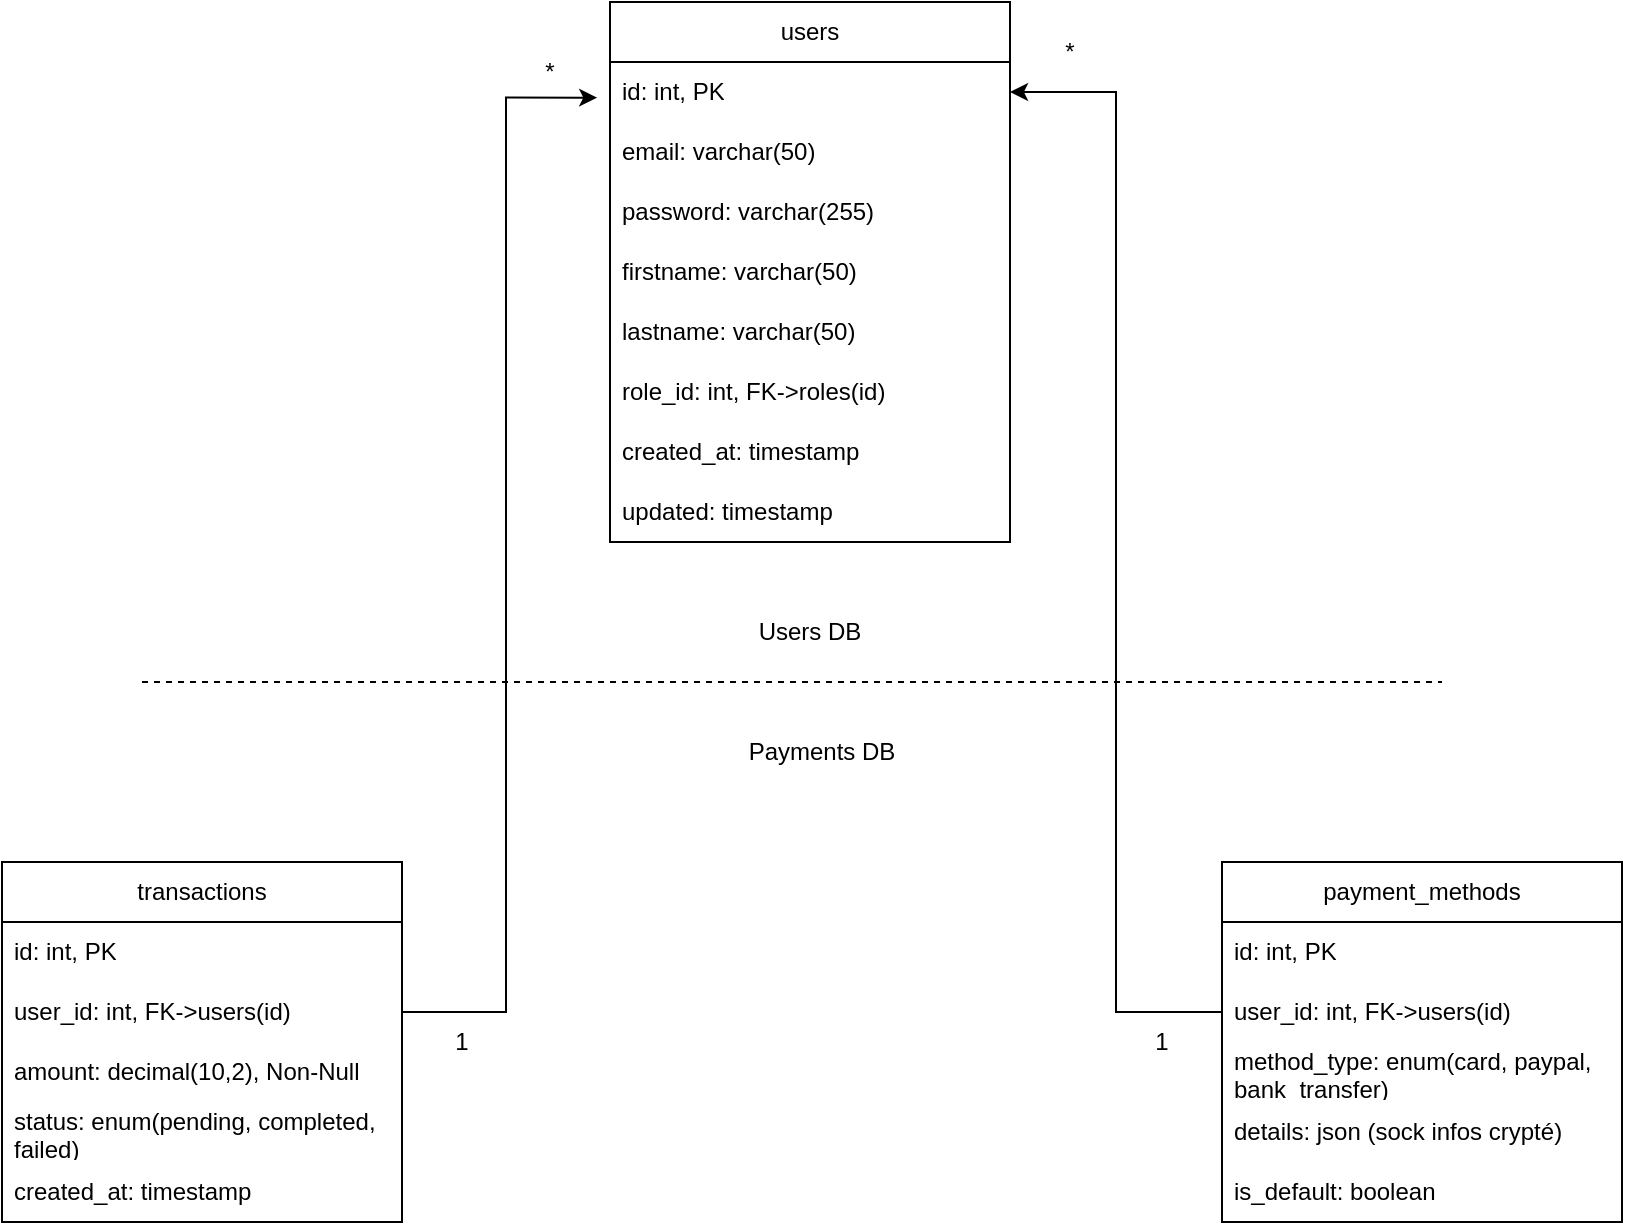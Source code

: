<mxfile version="24.7.7">
  <diagram name="Page-1" id="HTvIIr98uRL_a_d4ipdB">
    <mxGraphModel dx="1434" dy="772" grid="1" gridSize="10" guides="1" tooltips="1" connect="1" arrows="1" fold="1" page="1" pageScale="1" pageWidth="827" pageHeight="1169" math="0" shadow="0">
      <root>
        <mxCell id="0" />
        <mxCell id="1" parent="0" />
        <mxCell id="pW8ajcac4fSttpCpemU--8" value="transactions" style="swimlane;fontStyle=0;childLayout=stackLayout;horizontal=1;startSize=30;horizontalStack=0;resizeParent=1;resizeParentMax=0;resizeLast=0;collapsible=1;marginBottom=0;whiteSpace=wrap;html=1;direction=east;" parent="1" vertex="1">
          <mxGeometry x="10" y="440" width="200" height="180" as="geometry">
            <mxRectangle x="70" y="250" width="70" height="30" as="alternateBounds" />
          </mxGeometry>
        </mxCell>
        <mxCell id="pW8ajcac4fSttpCpemU--9" value="id: int, PK" style="text;strokeColor=none;fillColor=none;align=left;verticalAlign=middle;spacingLeft=4;spacingRight=4;overflow=hidden;points=[[0,0.5],[1,0.5]];portConstraint=eastwest;rotatable=0;whiteSpace=wrap;html=1;" parent="pW8ajcac4fSttpCpemU--8" vertex="1">
          <mxGeometry y="30" width="200" height="30" as="geometry" />
        </mxCell>
        <mxCell id="pW8ajcac4fSttpCpemU--40" value="user_id: int, FK-&amp;gt;users(id)" style="text;strokeColor=none;fillColor=none;align=left;verticalAlign=middle;spacingLeft=4;spacingRight=4;overflow=hidden;points=[[0,0.5],[1,0.5]];portConstraint=eastwest;rotatable=0;whiteSpace=wrap;html=1;" parent="pW8ajcac4fSttpCpemU--8" vertex="1">
          <mxGeometry y="60" width="200" height="30" as="geometry" />
        </mxCell>
        <mxCell id="pW8ajcac4fSttpCpemU--41" value="amount: decimal(10,2), Non-Null" style="text;strokeColor=none;fillColor=none;align=left;verticalAlign=middle;spacingLeft=4;spacingRight=4;overflow=hidden;points=[[0,0.5],[1,0.5]];portConstraint=eastwest;rotatable=0;whiteSpace=wrap;html=1;" parent="pW8ajcac4fSttpCpemU--8" vertex="1">
          <mxGeometry y="90" width="200" height="30" as="geometry" />
        </mxCell>
        <mxCell id="pW8ajcac4fSttpCpemU--42" value="status: enum(pending, completed, failed)" style="text;strokeColor=none;fillColor=none;align=left;verticalAlign=middle;spacingLeft=4;spacingRight=4;overflow=hidden;points=[[0,0.5],[1,0.5]];portConstraint=eastwest;rotatable=0;whiteSpace=wrap;html=1;" parent="pW8ajcac4fSttpCpemU--8" vertex="1">
          <mxGeometry y="120" width="200" height="30" as="geometry" />
        </mxCell>
        <mxCell id="pW8ajcac4fSttpCpemU--43" value="created_at: timestamp" style="text;strokeColor=none;fillColor=none;align=left;verticalAlign=middle;spacingLeft=4;spacingRight=4;overflow=hidden;points=[[0,0.5],[1,0.5]];portConstraint=eastwest;rotatable=0;whiteSpace=wrap;html=1;" parent="pW8ajcac4fSttpCpemU--8" vertex="1">
          <mxGeometry y="150" width="200" height="30" as="geometry" />
        </mxCell>
        <mxCell id="r-kijd12sUwCmonQnRA--1" value="payment_methods" style="swimlane;fontStyle=0;childLayout=stackLayout;horizontal=1;startSize=30;horizontalStack=0;resizeParent=1;resizeParentMax=0;resizeLast=0;collapsible=1;marginBottom=0;whiteSpace=wrap;html=1;direction=east;" parent="1" vertex="1">
          <mxGeometry x="620" y="440" width="200" height="180" as="geometry">
            <mxRectangle x="70" y="250" width="70" height="30" as="alternateBounds" />
          </mxGeometry>
        </mxCell>
        <mxCell id="r-kijd12sUwCmonQnRA--2" value="id: int, PK" style="text;strokeColor=none;fillColor=none;align=left;verticalAlign=middle;spacingLeft=4;spacingRight=4;overflow=hidden;points=[[0,0.5],[1,0.5]];portConstraint=eastwest;rotatable=0;whiteSpace=wrap;html=1;" parent="r-kijd12sUwCmonQnRA--1" vertex="1">
          <mxGeometry y="30" width="200" height="30" as="geometry" />
        </mxCell>
        <mxCell id="r-kijd12sUwCmonQnRA--3" value="user_id: int, FK-&amp;gt;users(id)" style="text;strokeColor=none;fillColor=none;align=left;verticalAlign=middle;spacingLeft=4;spacingRight=4;overflow=hidden;points=[[0,0.5],[1,0.5]];portConstraint=eastwest;rotatable=0;whiteSpace=wrap;html=1;" parent="r-kijd12sUwCmonQnRA--1" vertex="1">
          <mxGeometry y="60" width="200" height="30" as="geometry" />
        </mxCell>
        <mxCell id="r-kijd12sUwCmonQnRA--8" value="method_type: enum(card, paypal, bank_transfer)" style="text;strokeColor=none;fillColor=none;align=left;verticalAlign=middle;spacingLeft=4;spacingRight=4;overflow=hidden;points=[[0,0.5],[1,0.5]];portConstraint=eastwest;rotatable=0;whiteSpace=wrap;html=1;" parent="r-kijd12sUwCmonQnRA--1" vertex="1">
          <mxGeometry y="90" width="200" height="30" as="geometry" />
        </mxCell>
        <mxCell id="r-kijd12sUwCmonQnRA--4" value="details: json (sock infos crypté)" style="text;strokeColor=none;fillColor=none;align=left;verticalAlign=middle;spacingLeft=4;spacingRight=4;overflow=hidden;points=[[0,0.5],[1,0.5]];portConstraint=eastwest;rotatable=0;whiteSpace=wrap;html=1;" parent="r-kijd12sUwCmonQnRA--1" vertex="1">
          <mxGeometry y="120" width="200" height="30" as="geometry" />
        </mxCell>
        <mxCell id="r-kijd12sUwCmonQnRA--5" value="is_default: boolean" style="text;strokeColor=none;fillColor=none;align=left;verticalAlign=middle;spacingLeft=4;spacingRight=4;overflow=hidden;points=[[0,0.5],[1,0.5]];portConstraint=eastwest;rotatable=0;whiteSpace=wrap;html=1;" parent="r-kijd12sUwCmonQnRA--1" vertex="1">
          <mxGeometry y="150" width="200" height="30" as="geometry" />
        </mxCell>
        <mxCell id="_INb4RHrN6DYz6TeiQXN-1" value="" style="endArrow=none;dashed=1;html=1;rounded=0;" parent="1" edge="1">
          <mxGeometry width="50" height="50" relative="1" as="geometry">
            <mxPoint x="80" y="350" as="sourcePoint" />
            <mxPoint x="730" y="350" as="targetPoint" />
          </mxGeometry>
        </mxCell>
        <mxCell id="_INb4RHrN6DYz6TeiQXN-2" value="users" style="swimlane;fontStyle=0;childLayout=stackLayout;horizontal=1;startSize=30;horizontalStack=0;resizeParent=1;resizeParentMax=0;resizeLast=0;collapsible=1;marginBottom=0;whiteSpace=wrap;html=1;direction=east;" parent="1" vertex="1">
          <mxGeometry x="314" y="10" width="200" height="270" as="geometry">
            <mxRectangle x="70" y="250" width="70" height="30" as="alternateBounds" />
          </mxGeometry>
        </mxCell>
        <mxCell id="_INb4RHrN6DYz6TeiQXN-3" value="id: int, PK" style="text;strokeColor=none;fillColor=none;align=left;verticalAlign=middle;spacingLeft=4;spacingRight=4;overflow=hidden;points=[[0,0.5],[1,0.5]];portConstraint=eastwest;rotatable=0;whiteSpace=wrap;html=1;" parent="_INb4RHrN6DYz6TeiQXN-2" vertex="1">
          <mxGeometry y="30" width="200" height="30" as="geometry" />
        </mxCell>
        <mxCell id="_INb4RHrN6DYz6TeiQXN-4" value="email: varchar(50)" style="text;strokeColor=none;fillColor=none;align=left;verticalAlign=middle;spacingLeft=4;spacingRight=4;overflow=hidden;points=[[0,0.5],[1,0.5]];portConstraint=eastwest;rotatable=0;whiteSpace=wrap;html=1;" parent="_INb4RHrN6DYz6TeiQXN-2" vertex="1">
          <mxGeometry y="60" width="200" height="30" as="geometry" />
        </mxCell>
        <mxCell id="_INb4RHrN6DYz6TeiQXN-5" value="password: varchar(255)" style="text;strokeColor=none;fillColor=none;align=left;verticalAlign=middle;spacingLeft=4;spacingRight=4;overflow=hidden;points=[[0,0.5],[1,0.5]];portConstraint=eastwest;rotatable=0;whiteSpace=wrap;html=1;" parent="_INb4RHrN6DYz6TeiQXN-2" vertex="1">
          <mxGeometry y="90" width="200" height="30" as="geometry" />
        </mxCell>
        <mxCell id="_INb4RHrN6DYz6TeiQXN-6" value="firstname: varchar(50)" style="text;strokeColor=none;fillColor=none;align=left;verticalAlign=middle;spacingLeft=4;spacingRight=4;overflow=hidden;points=[[0,0.5],[1,0.5]];portConstraint=eastwest;rotatable=0;whiteSpace=wrap;html=1;" parent="_INb4RHrN6DYz6TeiQXN-2" vertex="1">
          <mxGeometry y="120" width="200" height="30" as="geometry" />
        </mxCell>
        <mxCell id="_INb4RHrN6DYz6TeiQXN-7" value="lastname: varchar(50)" style="text;strokeColor=none;fillColor=none;align=left;verticalAlign=middle;spacingLeft=4;spacingRight=4;overflow=hidden;points=[[0,0.5],[1,0.5]];portConstraint=eastwest;rotatable=0;whiteSpace=wrap;html=1;" parent="_INb4RHrN6DYz6TeiQXN-2" vertex="1">
          <mxGeometry y="150" width="200" height="30" as="geometry" />
        </mxCell>
        <mxCell id="_INb4RHrN6DYz6TeiQXN-8" value="role_id: int, FK-&amp;gt;roles(id)" style="text;strokeColor=none;fillColor=none;align=left;verticalAlign=middle;spacingLeft=4;spacingRight=4;overflow=hidden;points=[[0,0.5],[1,0.5]];portConstraint=eastwest;rotatable=0;whiteSpace=wrap;html=1;" parent="_INb4RHrN6DYz6TeiQXN-2" vertex="1">
          <mxGeometry y="180" width="200" height="30" as="geometry" />
        </mxCell>
        <mxCell id="_INb4RHrN6DYz6TeiQXN-9" value="created_at: timestamp" style="text;strokeColor=none;fillColor=none;align=left;verticalAlign=middle;spacingLeft=4;spacingRight=4;overflow=hidden;points=[[0,0.5],[1,0.5]];portConstraint=eastwest;rotatable=0;whiteSpace=wrap;html=1;" parent="_INb4RHrN6DYz6TeiQXN-2" vertex="1">
          <mxGeometry y="210" width="200" height="30" as="geometry" />
        </mxCell>
        <mxCell id="_INb4RHrN6DYz6TeiQXN-10" value="updated: timestamp" style="text;strokeColor=none;fillColor=none;align=left;verticalAlign=middle;spacingLeft=4;spacingRight=4;overflow=hidden;points=[[0,0.5],[1,0.5]];portConstraint=eastwest;rotatable=0;whiteSpace=wrap;html=1;" parent="_INb4RHrN6DYz6TeiQXN-2" vertex="1">
          <mxGeometry y="240" width="200" height="30" as="geometry" />
        </mxCell>
        <mxCell id="_INb4RHrN6DYz6TeiQXN-13" style="edgeStyle=orthogonalEdgeStyle;rounded=0;orthogonalLoop=1;jettySize=auto;html=1;entryX=-0.032;entryY=0.594;entryDx=0;entryDy=0;entryPerimeter=0;" parent="1" source="pW8ajcac4fSttpCpemU--40" target="_INb4RHrN6DYz6TeiQXN-3" edge="1">
          <mxGeometry relative="1" as="geometry" />
        </mxCell>
        <mxCell id="_INb4RHrN6DYz6TeiQXN-14" style="edgeStyle=orthogonalEdgeStyle;rounded=0;orthogonalLoop=1;jettySize=auto;html=1;entryX=1;entryY=0.5;entryDx=0;entryDy=0;" parent="1" source="r-kijd12sUwCmonQnRA--3" target="_INb4RHrN6DYz6TeiQXN-3" edge="1">
          <mxGeometry relative="1" as="geometry" />
        </mxCell>
        <mxCell id="_INb4RHrN6DYz6TeiQXN-15" value="1" style="text;html=1;align=center;verticalAlign=middle;whiteSpace=wrap;rounded=0;" parent="1" vertex="1">
          <mxGeometry x="210" y="515" width="60" height="30" as="geometry" />
        </mxCell>
        <mxCell id="_INb4RHrN6DYz6TeiQXN-16" value="*" style="text;html=1;align=center;verticalAlign=middle;whiteSpace=wrap;rounded=0;" parent="1" vertex="1">
          <mxGeometry x="254" y="30" width="60" height="30" as="geometry" />
        </mxCell>
        <mxCell id="_INb4RHrN6DYz6TeiQXN-17" value="1" style="text;html=1;align=center;verticalAlign=middle;whiteSpace=wrap;rounded=0;" parent="1" vertex="1">
          <mxGeometry x="560" y="515" width="60" height="30" as="geometry" />
        </mxCell>
        <mxCell id="_INb4RHrN6DYz6TeiQXN-19" value="*" style="text;html=1;align=center;verticalAlign=middle;whiteSpace=wrap;rounded=0;" parent="1" vertex="1">
          <mxGeometry x="514" y="20" width="60" height="30" as="geometry" />
        </mxCell>
        <mxCell id="_INb4RHrN6DYz6TeiQXN-21" value="Payments DB" style="text;html=1;align=center;verticalAlign=middle;whiteSpace=wrap;rounded=0;" parent="1" vertex="1">
          <mxGeometry x="370" y="370" width="100" height="30" as="geometry" />
        </mxCell>
        <mxCell id="_INb4RHrN6DYz6TeiQXN-22" value="Users DB" style="text;html=1;align=center;verticalAlign=middle;whiteSpace=wrap;rounded=0;" parent="1" vertex="1">
          <mxGeometry x="364" y="310" width="100" height="30" as="geometry" />
        </mxCell>
      </root>
    </mxGraphModel>
  </diagram>
</mxfile>
